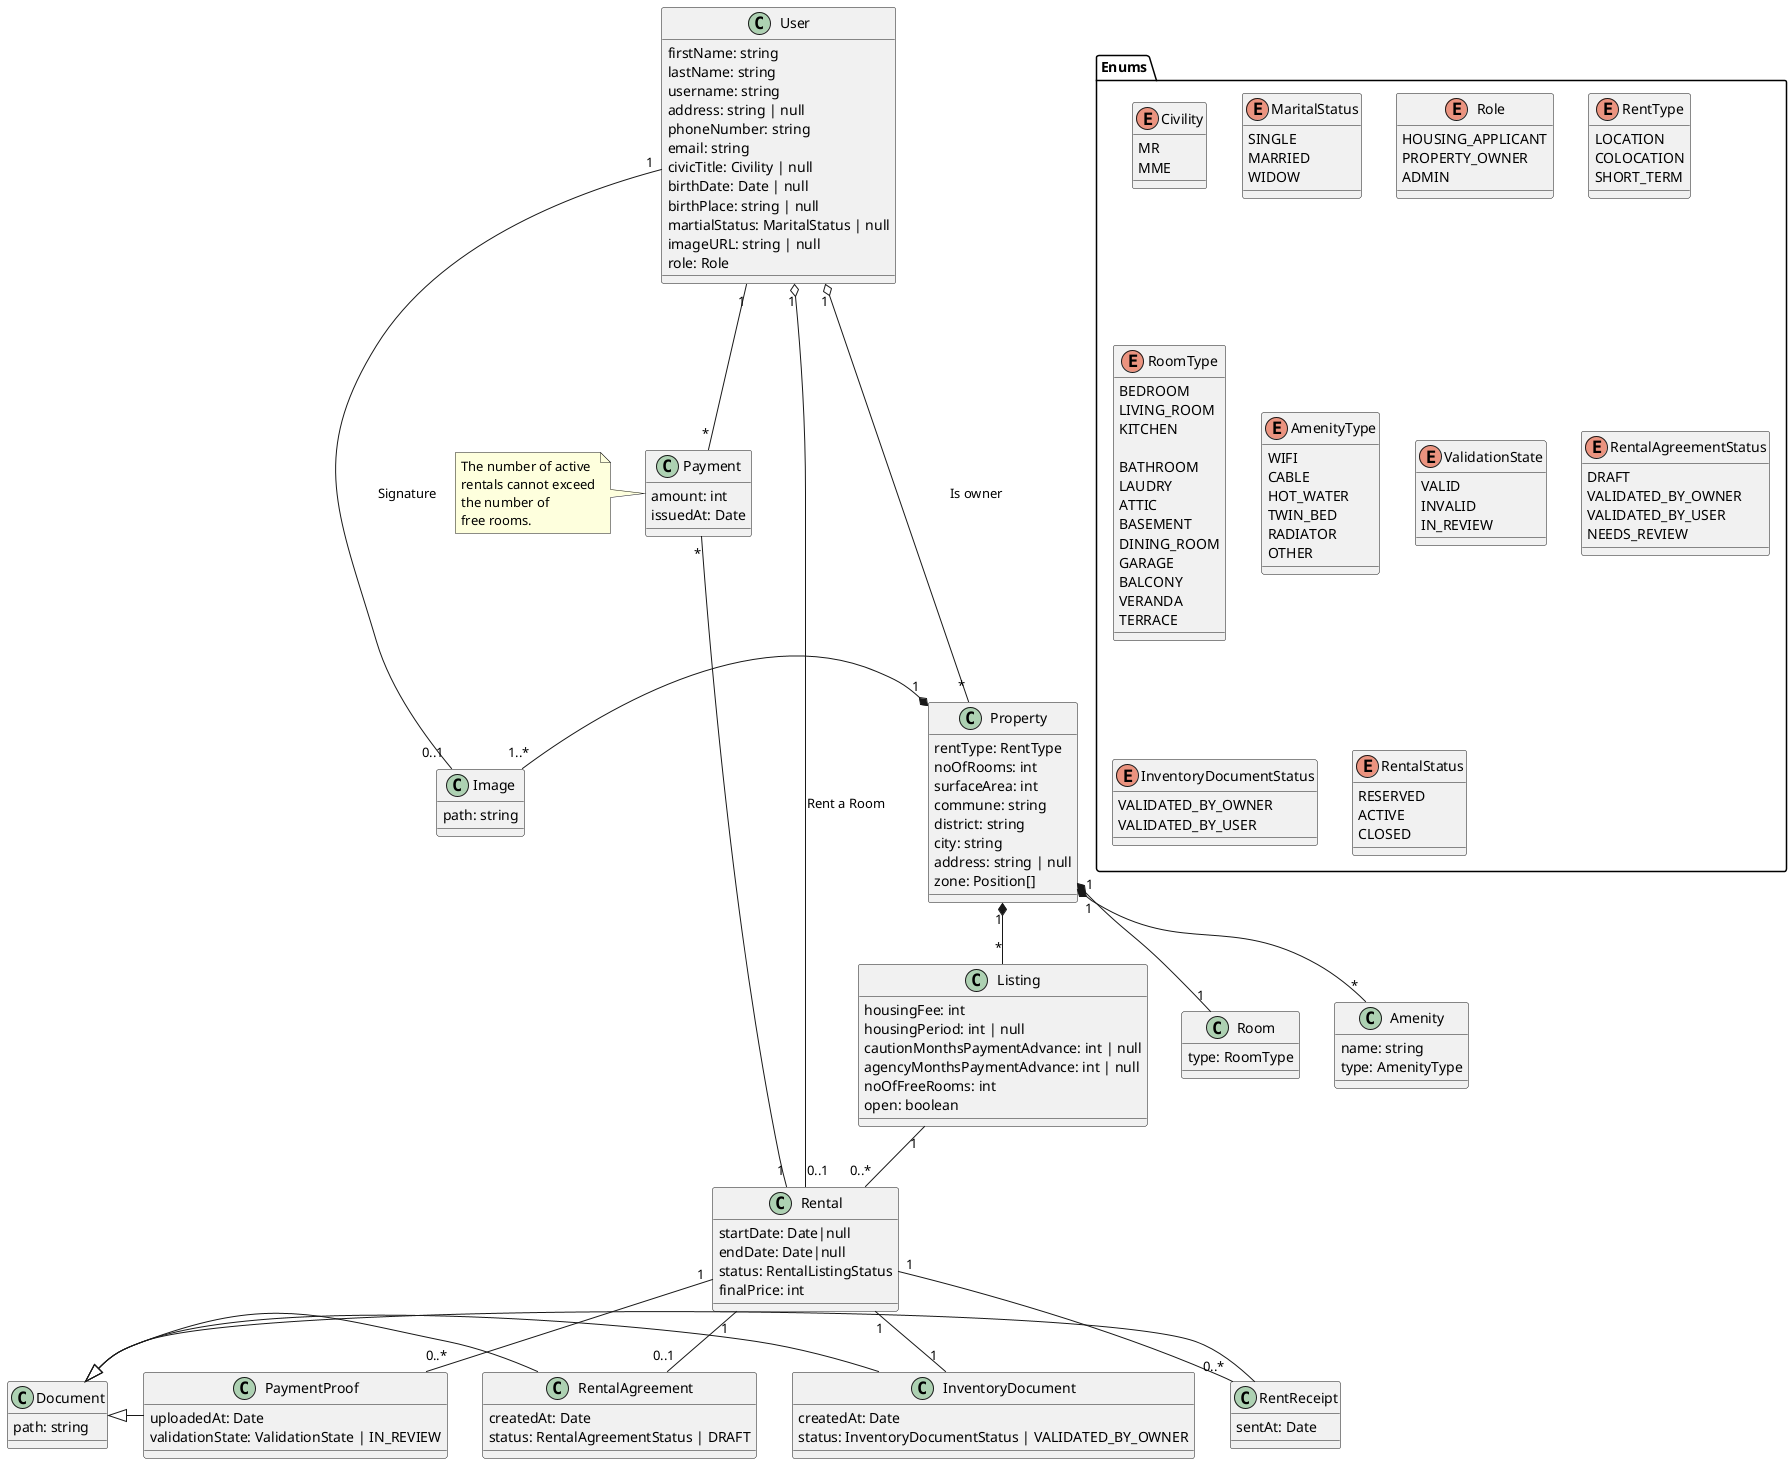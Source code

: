 @startuml "Classes Diagram"

package Enums {
    Enum Civility {
        MR
        MME
    }

    Enum MaritalStatus {
        ' Célibataire
        SINGLE
        ' Marié
        MARRIED
        ' Veuf/Veuve
        WIDOW
    }

    Enum Role {
        HOUSING_APPLICANT
        PROPERTY_OWNER
        ADMIN
    }


    Enum RentType {
        LOCATION
        COLOCATION
        SHORT_TERM
    }

    Enum RoomType {
        ' Pièces entrant dans le calcul
        ' chambre
        BEDROOM
        ' salon
        LIVING_ROOM
        ' cuisine
        KITCHEN

        ' Pièces supplémentaires
        ' douche
        BATHROOM
        ' buanderie
        LAUDRY
        ' grenier
        ATTIC
        ' sous-sol
        BASEMENT
        ' salle à manger
        DINING_ROOM
        ' garage
        GARAGE
        ' balcon
        BALCONY
        ' veranda
        VERANDA
        ' terasse
        TERRACE
    }

    Enum AmenityType {
        WIFI
        ' Canal+
        CABLE
        HOT_WATER
        TWIN_BED
        RADIATOR
        OTHER
    }

    Enum ValidationState {
        VALID
        INVALID
        IN_REVIEW
    }

    Enum RentalAgreementStatus {
        DRAFT
        VALIDATED_BY_OWNER
        VALIDATED_BY_USER
        NEEDS_REVIEW
    }

    Enum InventoryDocumentStatus {
        VALIDATED_BY_OWNER
        VALIDATED_BY_USER
    }

    Enum RentalStatus {
        RESERVED
        ACTIVE
        CLOSED
    }

}

class Image {
    path: string
}

class User {
    firstName: string
    lastName: string
    username: string
    address: string | null
    phoneNumber: string
    email: string
    civicTitle: Civility | null
    birthDate: Date | null
    birthPlace: string | null
    martialStatus: MaritalStatus | null
    imageURL: string | null
    role: Role
}


class Property {
    rentType: RentType
    noOfRooms: int
    surfaceArea: int
    commune: string
    ' Quartier
    district: string
    city: string
    address: string | null
    zone: Position[]
}


class Document {
    path: string
}

class PaymentProof {
    uploadedAt: Date
    validationState: ValidationState | IN_REVIEW
}

class RentReceipt {
    sentAt: Date
}

' Contrat de location
class RentalAgreement {
    createdAt: Date
    status: RentalAgreementStatus | DRAFT
}
' Etat des lieux
class InventoryDocument {
    createdAt: Date
    status: InventoryDocumentStatus | VALIDATED_BY_OWNER
}

' Pièce
class Room {
    type: RoomType
}

' Accessoires
class Amenity {
    name: string
    type: AmenityType
}

' Les listings seront les objets
' qui vont être recherchés par les users
class Listing {
    ' prix de location
    housingFee: int
    ' Périodicité si forfait
    housingPeriod: int | null
    cautionMonthsPaymentAdvance: int | null
    agencyMonthsPaymentAdvance: int | null
    noOfFreeRooms: int
    open: boolean
}


' Classe pour indiquer la location d'un client
' pendant une période de temps
class Rental {
    startDate: Date|null
    endDate: Date|null
    status: RentalListingStatus
    finalPrice: int
}

class Payment {
    amount: int
    issuedAt: Date
}

Document <|- PaymentProof
Document <|- RentalAgreement
Document <|- InventoryDocument
Document <|- RentReceipt

User "1" o-- "*" Property : Is owner
Property "1" *-- "1" Room

Property "1" *-- "*" Listing

Property "1" *-- "*" Amenity

Listing "1" -- "0..*" Rental

note left
The number of active
rentals cannot exceed
the number of
free rooms.
endnote

User "1" o-- "0..1" Rental : Rent a Room

User "1" -- "*" Payment
Rental "1" -left- "*" Payment

Rental "1" -- "1" InventoryDocument
Rental "1" -- "0..1" RentalAgreement
Rental "1" -- "0..*" PaymentProof
Rental "1" -- "0..*" RentReceipt


Property "1" *---left--- "1..*" Image

User "1" --- "0..1" Image : "Signature"
@enduml